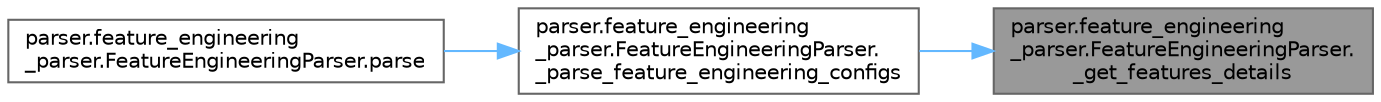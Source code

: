 digraph "parser.feature_engineering_parser.FeatureEngineeringParser._get_features_details"
{
 // INTERACTIVE_SVG=YES
 // LATEX_PDF_SIZE
  bgcolor="transparent";
  edge [fontname=Helvetica,fontsize=10,labelfontname=Helvetica,labelfontsize=10];
  node [fontname=Helvetica,fontsize=10,shape=box,height=0.2,width=0.4];
  rankdir="RL";
  Node1 [label="parser.feature_engineering\l_parser.FeatureEngineeringParser.\l_get_features_details",height=0.2,width=0.4,color="gray40", fillcolor="grey60", style="filled", fontcolor="black",tooltip=" "];
  Node1 -> Node2 [dir="back",color="steelblue1",style="solid"];
  Node2 [label="parser.feature_engineering\l_parser.FeatureEngineeringParser.\l_parse_feature_engineering_configs",height=0.2,width=0.4,color="grey40", fillcolor="white", style="filled",URL="$classparser_1_1feature__engineering__parser_1_1_feature_engineering_parser.html#a3c1fc41cba00cf9d663a5dd85bd49365",tooltip=" "];
  Node2 -> Node3 [dir="back",color="steelblue1",style="solid"];
  Node3 [label="parser.feature_engineering\l_parser.FeatureEngineeringParser.parse",height=0.2,width=0.4,color="grey40", fillcolor="white", style="filled",URL="$classparser_1_1feature__engineering__parser_1_1_feature_engineering_parser.html#a6444e713c32f068287280ff66d8e45f9",tooltip=" "];
}
